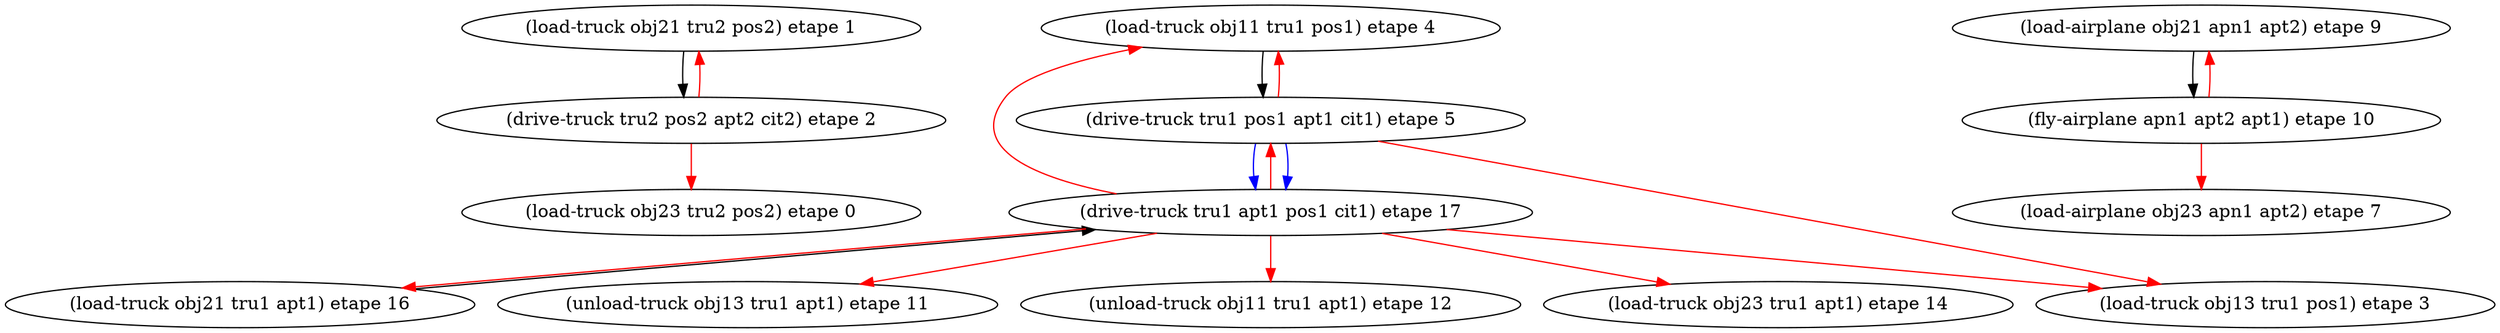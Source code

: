digraph D { 
"(load-truck obj21 tru2 pos2) etape 1" -> "(drive-truck tru2 pos2 apt2 cit2) etape 2";
"(load-truck obj11 tru1 pos1) etape 4" -> "(drive-truck tru1 pos1 apt1 cit1) etape 5";
"(load-airplane obj21 apn1 apt2) etape 9" -> "(fly-airplane apn1 apt2 apt1) etape 10";
"(load-truck obj21 tru1 apt1) etape 16" -> "(drive-truck tru1 apt1 pos1 cit1) etape 17";
edge [color=red];
"(drive-truck tru2 pos2 apt2 cit2) etape 2" -> "(load-truck obj23 tru2 pos2) etape 0";
edge [color=red];
"(drive-truck tru2 pos2 apt2 cit2) etape 2" -> "(load-truck obj21 tru2 pos2) etape 1";
edge [color=red];
"(drive-truck tru1 pos1 apt1 cit1) etape 5" -> "(load-truck obj13 tru1 pos1) etape 3";
edge [color=red];
"(drive-truck tru1 apt1 pos1 cit1) etape 17" -> "(load-truck obj13 tru1 pos1) etape 3";
edge [color=red];
"(drive-truck tru1 pos1 apt1 cit1) etape 5" -> "(load-truck obj11 tru1 pos1) etape 4";
edge [color=red];
"(drive-truck tru1 apt1 pos1 cit1) etape 17" -> "(load-truck obj11 tru1 pos1) etape 4";
edge [color=red];
"(drive-truck tru1 apt1 pos1 cit1) etape 17" -> "(drive-truck tru1 pos1 apt1 cit1) etape 5";
edge [color=red];
"(fly-airplane apn1 apt2 apt1) etape 10" -> "(load-airplane obj23 apn1 apt2) etape 7";
edge [color=red];
"(fly-airplane apn1 apt2 apt1) etape 10" -> "(load-airplane obj21 apn1 apt2) etape 9";
edge [color=red];
"(drive-truck tru1 apt1 pos1 cit1) etape 17" -> "(unload-truck obj13 tru1 apt1) etape 11";
edge [color=red];
"(drive-truck tru1 apt1 pos1 cit1) etape 17" -> "(unload-truck obj11 tru1 apt1) etape 12";
edge [color=red];
"(drive-truck tru1 apt1 pos1 cit1) etape 17" -> "(load-truck obj23 tru1 apt1) etape 14";
edge [color=red];
"(drive-truck tru1 apt1 pos1 cit1) etape 17" -> "(load-truck obj21 tru1 apt1) etape 16";
edge [color=blue];
"(drive-truck tru1 pos1 apt1 cit1) etape 5" -> "(drive-truck tru1 apt1 pos1 cit1) etape 17";
edge [color=blue];
"(drive-truck tru1 pos1 apt1 cit1) etape 5" -> "(drive-truck tru1 apt1 pos1 cit1) etape 17";
edge [color=red];
} 